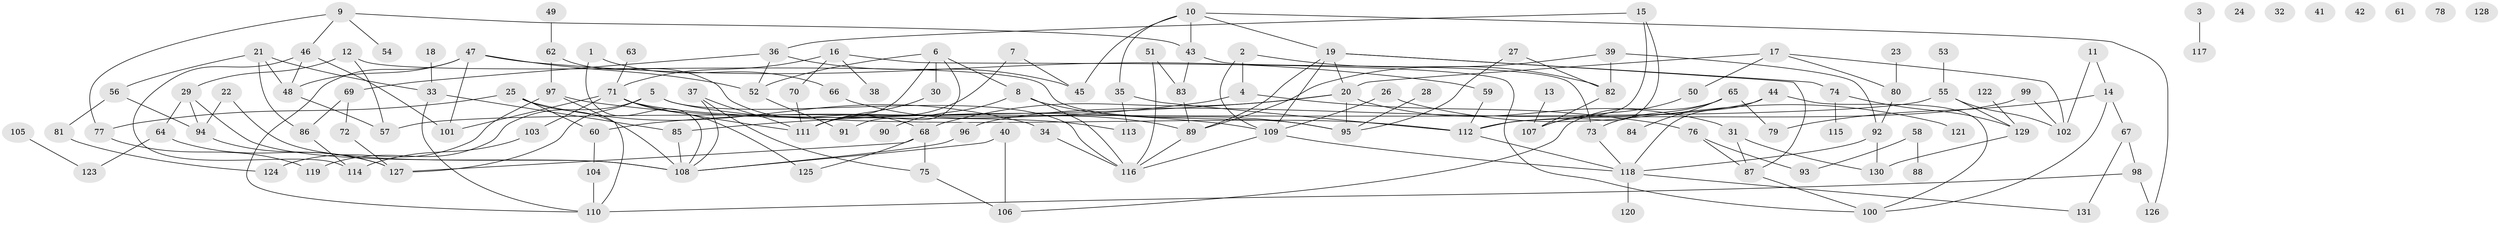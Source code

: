 // coarse degree distribution, {10: 0.022222222222222223, 7: 0.1111111111111111, 3: 0.2222222222222222, 4: 0.2222222222222222, 5: 0.13333333333333333, 6: 0.15555555555555556, 1: 0.08888888888888889, 9: 0.022222222222222223, 8: 0.022222222222222223}
// Generated by graph-tools (version 1.1) at 2025/35/03/04/25 23:35:51]
// undirected, 131 vertices, 188 edges
graph export_dot {
  node [color=gray90,style=filled];
  1;
  2;
  3;
  4;
  5;
  6;
  7;
  8;
  9;
  10;
  11;
  12;
  13;
  14;
  15;
  16;
  17;
  18;
  19;
  20;
  21;
  22;
  23;
  24;
  25;
  26;
  27;
  28;
  29;
  30;
  31;
  32;
  33;
  34;
  35;
  36;
  37;
  38;
  39;
  40;
  41;
  42;
  43;
  44;
  45;
  46;
  47;
  48;
  49;
  50;
  51;
  52;
  53;
  54;
  55;
  56;
  57;
  58;
  59;
  60;
  61;
  62;
  63;
  64;
  65;
  66;
  67;
  68;
  69;
  70;
  71;
  72;
  73;
  74;
  75;
  76;
  77;
  78;
  79;
  80;
  81;
  82;
  83;
  84;
  85;
  86;
  87;
  88;
  89;
  90;
  91;
  92;
  93;
  94;
  95;
  96;
  97;
  98;
  99;
  100;
  101;
  102;
  103;
  104;
  105;
  106;
  107;
  108;
  109;
  110;
  111;
  112;
  113;
  114;
  115;
  116;
  117;
  118;
  119;
  120;
  121;
  122;
  123;
  124;
  125;
  126;
  127;
  128;
  129;
  130;
  131;
  1 -- 66;
  1 -- 108;
  2 -- 4;
  2 -- 82;
  2 -- 109;
  3 -- 117;
  4 -- 60;
  4 -- 76;
  5 -- 112;
  5 -- 116;
  5 -- 119;
  5 -- 127;
  6 -- 8;
  6 -- 30;
  6 -- 52;
  6 -- 91;
  6 -- 111;
  7 -- 45;
  7 -- 111;
  8 -- 90;
  8 -- 95;
  8 -- 116;
  9 -- 43;
  9 -- 46;
  9 -- 54;
  9 -- 77;
  10 -- 19;
  10 -- 35;
  10 -- 43;
  10 -- 45;
  10 -- 126;
  11 -- 14;
  11 -- 102;
  12 -- 29;
  12 -- 57;
  12 -- 95;
  13 -- 107;
  14 -- 67;
  14 -- 79;
  14 -- 100;
  15 -- 36;
  15 -- 107;
  15 -- 112;
  16 -- 38;
  16 -- 70;
  16 -- 71;
  16 -- 100;
  17 -- 20;
  17 -- 50;
  17 -- 80;
  17 -- 102;
  18 -- 33;
  19 -- 20;
  19 -- 74;
  19 -- 87;
  19 -- 89;
  19 -- 109;
  20 -- 31;
  20 -- 68;
  20 -- 85;
  20 -- 95;
  21 -- 33;
  21 -- 48;
  21 -- 56;
  21 -- 86;
  22 -- 94;
  22 -- 108;
  23 -- 80;
  25 -- 34;
  25 -- 60;
  25 -- 77;
  25 -- 108;
  26 -- 109;
  26 -- 121;
  27 -- 82;
  27 -- 95;
  28 -- 95;
  29 -- 64;
  29 -- 94;
  29 -- 108;
  30 -- 111;
  31 -- 87;
  31 -- 130;
  33 -- 85;
  33 -- 110;
  34 -- 116;
  35 -- 112;
  35 -- 113;
  36 -- 45;
  36 -- 52;
  36 -- 69;
  37 -- 75;
  37 -- 108;
  37 -- 111;
  39 -- 82;
  39 -- 89;
  39 -- 92;
  40 -- 106;
  40 -- 108;
  43 -- 73;
  43 -- 83;
  44 -- 96;
  44 -- 100;
  44 -- 118;
  46 -- 48;
  46 -- 101;
  46 -- 114;
  47 -- 48;
  47 -- 52;
  47 -- 59;
  47 -- 101;
  47 -- 110;
  48 -- 57;
  49 -- 62;
  50 -- 107;
  51 -- 83;
  51 -- 116;
  52 -- 91;
  53 -- 55;
  55 -- 57;
  55 -- 102;
  55 -- 129;
  56 -- 81;
  56 -- 94;
  58 -- 88;
  58 -- 93;
  59 -- 112;
  60 -- 104;
  62 -- 68;
  62 -- 97;
  63 -- 71;
  64 -- 123;
  64 -- 127;
  65 -- 73;
  65 -- 79;
  65 -- 84;
  65 -- 106;
  66 -- 89;
  67 -- 98;
  67 -- 131;
  68 -- 75;
  68 -- 125;
  68 -- 127;
  69 -- 72;
  69 -- 86;
  70 -- 111;
  71 -- 101;
  71 -- 103;
  71 -- 111;
  71 -- 113;
  71 -- 125;
  72 -- 127;
  73 -- 118;
  74 -- 115;
  74 -- 129;
  75 -- 106;
  76 -- 87;
  76 -- 93;
  77 -- 119;
  80 -- 92;
  81 -- 124;
  82 -- 107;
  83 -- 89;
  85 -- 108;
  86 -- 114;
  87 -- 100;
  89 -- 116;
  92 -- 118;
  92 -- 130;
  94 -- 127;
  96 -- 108;
  97 -- 109;
  97 -- 110;
  97 -- 124;
  98 -- 110;
  98 -- 126;
  99 -- 102;
  99 -- 112;
  103 -- 114;
  104 -- 110;
  105 -- 123;
  109 -- 116;
  109 -- 118;
  112 -- 118;
  118 -- 120;
  118 -- 131;
  122 -- 129;
  129 -- 130;
}
